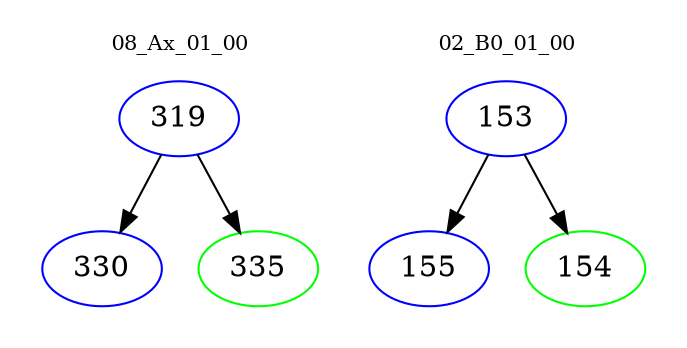 digraph{
subgraph cluster_0 {
color = white
label = "08_Ax_01_00";
fontsize=10;
T0_319 [label="319", color="blue"]
T0_319 -> T0_330 [color="black"]
T0_330 [label="330", color="blue"]
T0_319 -> T0_335 [color="black"]
T0_335 [label="335", color="green"]
}
subgraph cluster_1 {
color = white
label = "02_B0_01_00";
fontsize=10;
T1_153 [label="153", color="blue"]
T1_153 -> T1_155 [color="black"]
T1_155 [label="155", color="blue"]
T1_153 -> T1_154 [color="black"]
T1_154 [label="154", color="green"]
}
}
